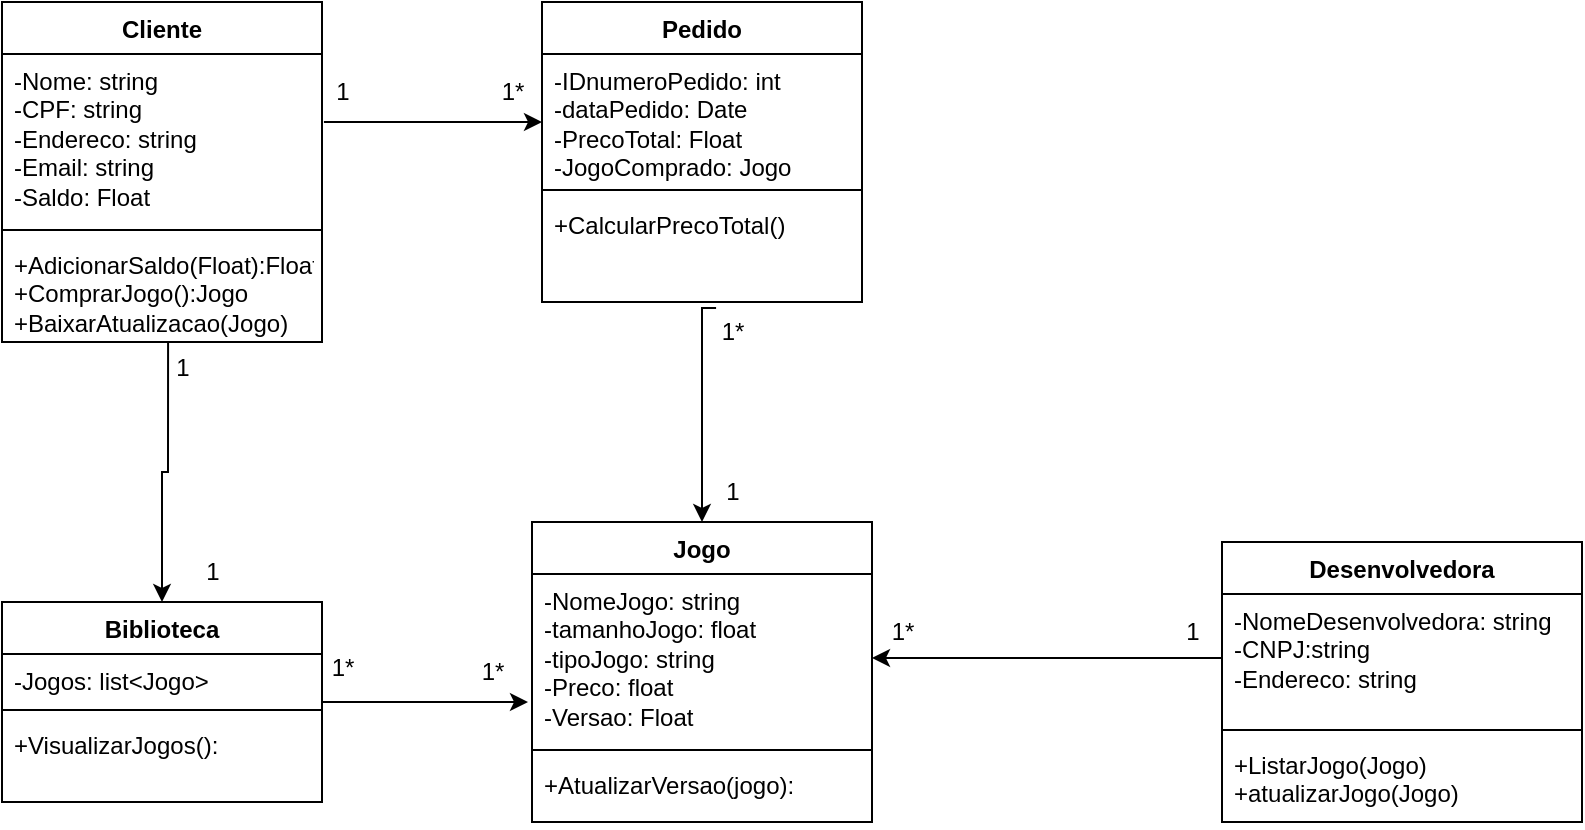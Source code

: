 <mxfile version="22.0.8" type="device">
  <diagram name="Página-1" id="jIXBLrEDbQagTesIU2xj">
    <mxGraphModel dx="1354" dy="623" grid="1" gridSize="10" guides="1" tooltips="1" connect="1" arrows="1" fold="1" page="1" pageScale="1" pageWidth="827" pageHeight="1169" math="0" shadow="0">
      <root>
        <mxCell id="0" />
        <mxCell id="1" parent="0" />
        <mxCell id="Bi9sQ5XLvggIu4Hyb42E-1" value="Cliente" style="swimlane;fontStyle=1;align=center;verticalAlign=top;childLayout=stackLayout;horizontal=1;startSize=26;horizontalStack=0;resizeParent=1;resizeParentMax=0;resizeLast=0;collapsible=1;marginBottom=0;whiteSpace=wrap;html=1;" vertex="1" parent="1">
          <mxGeometry x="100" y="140" width="160" height="170" as="geometry" />
        </mxCell>
        <mxCell id="Bi9sQ5XLvggIu4Hyb42E-2" value="&lt;div&gt;-Nome: string&lt;/div&gt;&lt;div&gt;-CPF: string&lt;/div&gt;&lt;div&gt;-Endereco: string&lt;/div&gt;&lt;div&gt;-Email: string&lt;/div&gt;&lt;div&gt;-Saldo: Float&lt;br&gt;&lt;/div&gt;" style="text;strokeColor=none;fillColor=none;align=left;verticalAlign=top;spacingLeft=4;spacingRight=4;overflow=hidden;rotatable=0;points=[[0,0.5],[1,0.5]];portConstraint=eastwest;whiteSpace=wrap;html=1;" vertex="1" parent="Bi9sQ5XLvggIu4Hyb42E-1">
          <mxGeometry y="26" width="160" height="84" as="geometry" />
        </mxCell>
        <mxCell id="Bi9sQ5XLvggIu4Hyb42E-3" value="" style="line;strokeWidth=1;fillColor=none;align=left;verticalAlign=middle;spacingTop=-1;spacingLeft=3;spacingRight=3;rotatable=0;labelPosition=right;points=[];portConstraint=eastwest;strokeColor=inherit;" vertex="1" parent="Bi9sQ5XLvggIu4Hyb42E-1">
          <mxGeometry y="110" width="160" height="8" as="geometry" />
        </mxCell>
        <mxCell id="Bi9sQ5XLvggIu4Hyb42E-4" value="&lt;div&gt;+AdicionarSaldo(Float):Float&lt;/div&gt;&lt;div&gt;+ComprarJogo():Jogo&lt;/div&gt;&lt;div&gt;+BaixarAtualizacao(Jogo)&lt;br&gt;&lt;/div&gt;&lt;div&gt;&lt;br&gt;&lt;/div&gt;" style="text;strokeColor=none;fillColor=none;align=left;verticalAlign=top;spacingLeft=4;spacingRight=4;overflow=hidden;rotatable=0;points=[[0,0.5],[1,0.5]];portConstraint=eastwest;whiteSpace=wrap;html=1;" vertex="1" parent="Bi9sQ5XLvggIu4Hyb42E-1">
          <mxGeometry y="118" width="160" height="52" as="geometry" />
        </mxCell>
        <mxCell id="Bi9sQ5XLvggIu4Hyb42E-6" value="Desenvolvedora" style="swimlane;fontStyle=1;align=center;verticalAlign=top;childLayout=stackLayout;horizontal=1;startSize=26;horizontalStack=0;resizeParent=1;resizeParentMax=0;resizeLast=0;collapsible=1;marginBottom=0;whiteSpace=wrap;html=1;" vertex="1" parent="1">
          <mxGeometry x="710" y="410" width="180" height="140" as="geometry" />
        </mxCell>
        <mxCell id="Bi9sQ5XLvggIu4Hyb42E-7" value="&lt;div&gt;-NomeDesenvolvedora: string&lt;/div&gt;&lt;div&gt;-CNPJ:string&lt;/div&gt;&lt;div&gt;-Endereco: string&lt;br&gt;&lt;/div&gt;" style="text;strokeColor=none;fillColor=none;align=left;verticalAlign=top;spacingLeft=4;spacingRight=4;overflow=hidden;rotatable=0;points=[[0,0.5],[1,0.5]];portConstraint=eastwest;whiteSpace=wrap;html=1;" vertex="1" parent="Bi9sQ5XLvggIu4Hyb42E-6">
          <mxGeometry y="26" width="180" height="64" as="geometry" />
        </mxCell>
        <mxCell id="Bi9sQ5XLvggIu4Hyb42E-8" value="" style="line;strokeWidth=1;fillColor=none;align=left;verticalAlign=middle;spacingTop=-1;spacingLeft=3;spacingRight=3;rotatable=0;labelPosition=right;points=[];portConstraint=eastwest;strokeColor=inherit;" vertex="1" parent="Bi9sQ5XLvggIu4Hyb42E-6">
          <mxGeometry y="90" width="180" height="8" as="geometry" />
        </mxCell>
        <mxCell id="Bi9sQ5XLvggIu4Hyb42E-9" value="&lt;div&gt;+ListarJogo(Jogo)&lt;/div&gt;&lt;div&gt;+atualizarJogo(Jogo)&lt;br&gt;&lt;/div&gt;&lt;div&gt;&lt;br&gt;&lt;/div&gt;" style="text;strokeColor=none;fillColor=none;align=left;verticalAlign=top;spacingLeft=4;spacingRight=4;overflow=hidden;rotatable=0;points=[[0,0.5],[1,0.5]];portConstraint=eastwest;whiteSpace=wrap;html=1;" vertex="1" parent="Bi9sQ5XLvggIu4Hyb42E-6">
          <mxGeometry y="98" width="180" height="42" as="geometry" />
        </mxCell>
        <mxCell id="Bi9sQ5XLvggIu4Hyb42E-14" value="Pedido" style="swimlane;fontStyle=1;align=center;verticalAlign=top;childLayout=stackLayout;horizontal=1;startSize=26;horizontalStack=0;resizeParent=1;resizeParentMax=0;resizeLast=0;collapsible=1;marginBottom=0;whiteSpace=wrap;html=1;" vertex="1" parent="1">
          <mxGeometry x="370" y="140" width="160" height="150" as="geometry" />
        </mxCell>
        <mxCell id="Bi9sQ5XLvggIu4Hyb42E-15" value="&lt;div&gt;-IDnumeroPedido: int&lt;/div&gt;&lt;div&gt;-dataPedido: Date&lt;/div&gt;&lt;div&gt;-PrecoTotal: Float&lt;/div&gt;&lt;div&gt;-JogoComprado: Jogo&lt;br&gt;&lt;/div&gt;" style="text;strokeColor=none;fillColor=none;align=left;verticalAlign=top;spacingLeft=4;spacingRight=4;overflow=hidden;rotatable=0;points=[[0,0.5],[1,0.5]];portConstraint=eastwest;whiteSpace=wrap;html=1;" vertex="1" parent="Bi9sQ5XLvggIu4Hyb42E-14">
          <mxGeometry y="26" width="160" height="64" as="geometry" />
        </mxCell>
        <mxCell id="Bi9sQ5XLvggIu4Hyb42E-16" value="" style="line;strokeWidth=1;fillColor=none;align=left;verticalAlign=middle;spacingTop=-1;spacingLeft=3;spacingRight=3;rotatable=0;labelPosition=right;points=[];portConstraint=eastwest;strokeColor=inherit;" vertex="1" parent="Bi9sQ5XLvggIu4Hyb42E-14">
          <mxGeometry y="90" width="160" height="8" as="geometry" />
        </mxCell>
        <mxCell id="Bi9sQ5XLvggIu4Hyb42E-17" value="&lt;div&gt;+CalcularPrecoTotal()&lt;/div&gt;&lt;div&gt;&lt;br&gt;&lt;/div&gt;" style="text;strokeColor=none;fillColor=none;align=left;verticalAlign=top;spacingLeft=4;spacingRight=4;overflow=hidden;rotatable=0;points=[[0,0.5],[1,0.5]];portConstraint=eastwest;whiteSpace=wrap;html=1;" vertex="1" parent="Bi9sQ5XLvggIu4Hyb42E-14">
          <mxGeometry y="98" width="160" height="52" as="geometry" />
        </mxCell>
        <mxCell id="Bi9sQ5XLvggIu4Hyb42E-18" value="Jogo" style="swimlane;fontStyle=1;align=center;verticalAlign=top;childLayout=stackLayout;horizontal=1;startSize=26;horizontalStack=0;resizeParent=1;resizeParentMax=0;resizeLast=0;collapsible=1;marginBottom=0;whiteSpace=wrap;html=1;" vertex="1" parent="1">
          <mxGeometry x="365" y="400" width="170" height="150" as="geometry" />
        </mxCell>
        <mxCell id="Bi9sQ5XLvggIu4Hyb42E-19" value="&lt;div&gt;-NomeJogo: string&lt;/div&gt;&lt;div&gt;-tamanhoJogo: float&lt;/div&gt;&lt;div&gt;-tipoJogo: string&lt;/div&gt;&lt;div&gt;-Preco: float&lt;/div&gt;&lt;div&gt;-Versao: Float&lt;br&gt;&lt;/div&gt;&lt;div&gt;&lt;br&gt;&lt;/div&gt;&lt;div&gt;&lt;br&gt;&lt;/div&gt;&lt;div&gt;&lt;br&gt;&lt;br&gt;&lt;/div&gt;" style="text;strokeColor=none;fillColor=none;align=left;verticalAlign=top;spacingLeft=4;spacingRight=4;overflow=hidden;rotatable=0;points=[[0,0.5],[1,0.5]];portConstraint=eastwest;whiteSpace=wrap;html=1;" vertex="1" parent="Bi9sQ5XLvggIu4Hyb42E-18">
          <mxGeometry y="26" width="170" height="84" as="geometry" />
        </mxCell>
        <mxCell id="Bi9sQ5XLvggIu4Hyb42E-20" value="" style="line;strokeWidth=1;fillColor=none;align=left;verticalAlign=middle;spacingTop=-1;spacingLeft=3;spacingRight=3;rotatable=0;labelPosition=right;points=[];portConstraint=eastwest;strokeColor=inherit;" vertex="1" parent="Bi9sQ5XLvggIu4Hyb42E-18">
          <mxGeometry y="110" width="170" height="8" as="geometry" />
        </mxCell>
        <mxCell id="Bi9sQ5XLvggIu4Hyb42E-21" value="+AtualizarVersao(jogo):" style="text;strokeColor=none;fillColor=none;align=left;verticalAlign=top;spacingLeft=4;spacingRight=4;overflow=hidden;rotatable=0;points=[[0,0.5],[1,0.5]];portConstraint=eastwest;whiteSpace=wrap;html=1;" vertex="1" parent="Bi9sQ5XLvggIu4Hyb42E-18">
          <mxGeometry y="118" width="170" height="32" as="geometry" />
        </mxCell>
        <mxCell id="Bi9sQ5XLvggIu4Hyb42E-45" value="" style="edgeStyle=orthogonalEdgeStyle;rounded=0;orthogonalLoop=1;jettySize=auto;html=1;" edge="1" parent="1" source="Bi9sQ5XLvggIu4Hyb42E-22">
          <mxGeometry relative="1" as="geometry">
            <mxPoint x="363" y="490" as="targetPoint" />
          </mxGeometry>
        </mxCell>
        <mxCell id="Bi9sQ5XLvggIu4Hyb42E-22" value="Biblioteca" style="swimlane;fontStyle=1;align=center;verticalAlign=top;childLayout=stackLayout;horizontal=1;startSize=26;horizontalStack=0;resizeParent=1;resizeParentMax=0;resizeLast=0;collapsible=1;marginBottom=0;whiteSpace=wrap;html=1;" vertex="1" parent="1">
          <mxGeometry x="100" y="440" width="160" height="100" as="geometry" />
        </mxCell>
        <mxCell id="Bi9sQ5XLvggIu4Hyb42E-23" value="&lt;div&gt;-Jogos: list&amp;lt;Jogo&amp;gt;&lt;/div&gt;&lt;div&gt;&lt;br&gt;&lt;/div&gt;" style="text;strokeColor=none;fillColor=none;align=left;verticalAlign=top;spacingLeft=4;spacingRight=4;overflow=hidden;rotatable=0;points=[[0,0.5],[1,0.5]];portConstraint=eastwest;whiteSpace=wrap;html=1;" vertex="1" parent="Bi9sQ5XLvggIu4Hyb42E-22">
          <mxGeometry y="26" width="160" height="24" as="geometry" />
        </mxCell>
        <mxCell id="Bi9sQ5XLvggIu4Hyb42E-24" value="" style="line;strokeWidth=1;fillColor=none;align=left;verticalAlign=middle;spacingTop=-1;spacingLeft=3;spacingRight=3;rotatable=0;labelPosition=right;points=[];portConstraint=eastwest;strokeColor=inherit;" vertex="1" parent="Bi9sQ5XLvggIu4Hyb42E-22">
          <mxGeometry y="50" width="160" height="8" as="geometry" />
        </mxCell>
        <mxCell id="Bi9sQ5XLvggIu4Hyb42E-25" value="+VisualizarJogos(): " style="text;strokeColor=none;fillColor=none;align=left;verticalAlign=top;spacingLeft=4;spacingRight=4;overflow=hidden;rotatable=0;points=[[0,0.5],[1,0.5]];portConstraint=eastwest;whiteSpace=wrap;html=1;" vertex="1" parent="Bi9sQ5XLvggIu4Hyb42E-22">
          <mxGeometry y="58" width="160" height="42" as="geometry" />
        </mxCell>
        <mxCell id="Bi9sQ5XLvggIu4Hyb42E-26" value="" style="edgeStyle=orthogonalEdgeStyle;rounded=0;orthogonalLoop=1;jettySize=auto;html=1;exitX=1.006;exitY=0.405;exitDx=0;exitDy=0;exitPerimeter=0;" edge="1" parent="1" source="Bi9sQ5XLvggIu4Hyb42E-2">
          <mxGeometry relative="1" as="geometry">
            <mxPoint x="370" y="200" as="targetPoint" />
          </mxGeometry>
        </mxCell>
        <mxCell id="Bi9sQ5XLvggIu4Hyb42E-27" value="1" style="text;html=1;align=center;verticalAlign=middle;resizable=0;points=[];autosize=1;strokeColor=none;fillColor=none;" vertex="1" parent="1">
          <mxGeometry x="255" y="170" width="30" height="30" as="geometry" />
        </mxCell>
        <mxCell id="Bi9sQ5XLvggIu4Hyb42E-28" value="1*" style="text;html=1;align=center;verticalAlign=middle;resizable=0;points=[];autosize=1;strokeColor=none;fillColor=none;" vertex="1" parent="1">
          <mxGeometry x="340" y="170" width="30" height="30" as="geometry" />
        </mxCell>
        <mxCell id="Bi9sQ5XLvggIu4Hyb42E-35" value="" style="edgeStyle=orthogonalEdgeStyle;rounded=0;orthogonalLoop=1;jettySize=auto;html=1;exitX=0.544;exitY=1.058;exitDx=0;exitDy=0;exitPerimeter=0;entryX=0.5;entryY=0;entryDx=0;entryDy=0;" edge="1" parent="1" source="Bi9sQ5XLvggIu4Hyb42E-17" target="Bi9sQ5XLvggIu4Hyb42E-18">
          <mxGeometry relative="1" as="geometry">
            <mxPoint x="271" y="210" as="sourcePoint" />
            <mxPoint x="380" y="210" as="targetPoint" />
            <Array as="points">
              <mxPoint x="450" y="293" />
            </Array>
          </mxGeometry>
        </mxCell>
        <mxCell id="Bi9sQ5XLvggIu4Hyb42E-36" value="1*" style="text;html=1;align=center;verticalAlign=middle;resizable=0;points=[];autosize=1;strokeColor=none;fillColor=none;" vertex="1" parent="1">
          <mxGeometry x="450" y="290" width="30" height="30" as="geometry" />
        </mxCell>
        <mxCell id="Bi9sQ5XLvggIu4Hyb42E-37" value="1" style="text;html=1;align=center;verticalAlign=middle;resizable=0;points=[];autosize=1;strokeColor=none;fillColor=none;" vertex="1" parent="1">
          <mxGeometry x="450" y="370" width="30" height="30" as="geometry" />
        </mxCell>
        <mxCell id="Bi9sQ5XLvggIu4Hyb42E-39" value="" style="edgeStyle=orthogonalEdgeStyle;rounded=0;orthogonalLoop=1;jettySize=auto;html=1;exitX=0;exitY=0.5;exitDx=0;exitDy=0;entryX=1;entryY=0.5;entryDx=0;entryDy=0;" edge="1" parent="1" source="Bi9sQ5XLvggIu4Hyb42E-7" target="Bi9sQ5XLvggIu4Hyb42E-19">
          <mxGeometry relative="1" as="geometry">
            <mxPoint x="271" y="210" as="sourcePoint" />
            <mxPoint x="380" y="210" as="targetPoint" />
          </mxGeometry>
        </mxCell>
        <mxCell id="Bi9sQ5XLvggIu4Hyb42E-40" value="1*" style="text;html=1;align=center;verticalAlign=middle;resizable=0;points=[];autosize=1;strokeColor=none;fillColor=none;" vertex="1" parent="1">
          <mxGeometry x="535" y="440" width="30" height="30" as="geometry" />
        </mxCell>
        <mxCell id="Bi9sQ5XLvggIu4Hyb42E-41" value="1" style="text;html=1;align=center;verticalAlign=middle;resizable=0;points=[];autosize=1;strokeColor=none;fillColor=none;" vertex="1" parent="1">
          <mxGeometry x="680" y="440" width="30" height="30" as="geometry" />
        </mxCell>
        <mxCell id="Bi9sQ5XLvggIu4Hyb42E-42" value="" style="edgeStyle=orthogonalEdgeStyle;rounded=0;orthogonalLoop=1;jettySize=auto;html=1;entryX=0.5;entryY=0;entryDx=0;entryDy=0;exitX=0.519;exitY=1;exitDx=0;exitDy=0;exitPerimeter=0;" edge="1" parent="1" source="Bi9sQ5XLvggIu4Hyb42E-4" target="Bi9sQ5XLvggIu4Hyb42E-22">
          <mxGeometry relative="1" as="geometry">
            <mxPoint x="180" y="340" as="sourcePoint" />
            <mxPoint x="380" y="210" as="targetPoint" />
          </mxGeometry>
        </mxCell>
        <mxCell id="Bi9sQ5XLvggIu4Hyb42E-43" value="1" style="text;html=1;align=center;verticalAlign=middle;resizable=0;points=[];autosize=1;strokeColor=none;fillColor=none;" vertex="1" parent="1">
          <mxGeometry x="175" y="308" width="30" height="30" as="geometry" />
        </mxCell>
        <mxCell id="Bi9sQ5XLvggIu4Hyb42E-44" value="1" style="text;html=1;align=center;verticalAlign=middle;resizable=0;points=[];autosize=1;strokeColor=none;fillColor=none;" vertex="1" parent="1">
          <mxGeometry x="190" y="410" width="30" height="30" as="geometry" />
        </mxCell>
        <mxCell id="Bi9sQ5XLvggIu4Hyb42E-46" value="1*" style="text;html=1;align=center;verticalAlign=middle;resizable=0;points=[];autosize=1;strokeColor=none;fillColor=none;" vertex="1" parent="1">
          <mxGeometry x="330" y="460" width="30" height="30" as="geometry" />
        </mxCell>
        <mxCell id="Bi9sQ5XLvggIu4Hyb42E-47" value="1*" style="text;html=1;align=center;verticalAlign=middle;resizable=0;points=[];autosize=1;strokeColor=none;fillColor=none;" vertex="1" parent="1">
          <mxGeometry x="255" y="458" width="30" height="30" as="geometry" />
        </mxCell>
      </root>
    </mxGraphModel>
  </diagram>
</mxfile>
